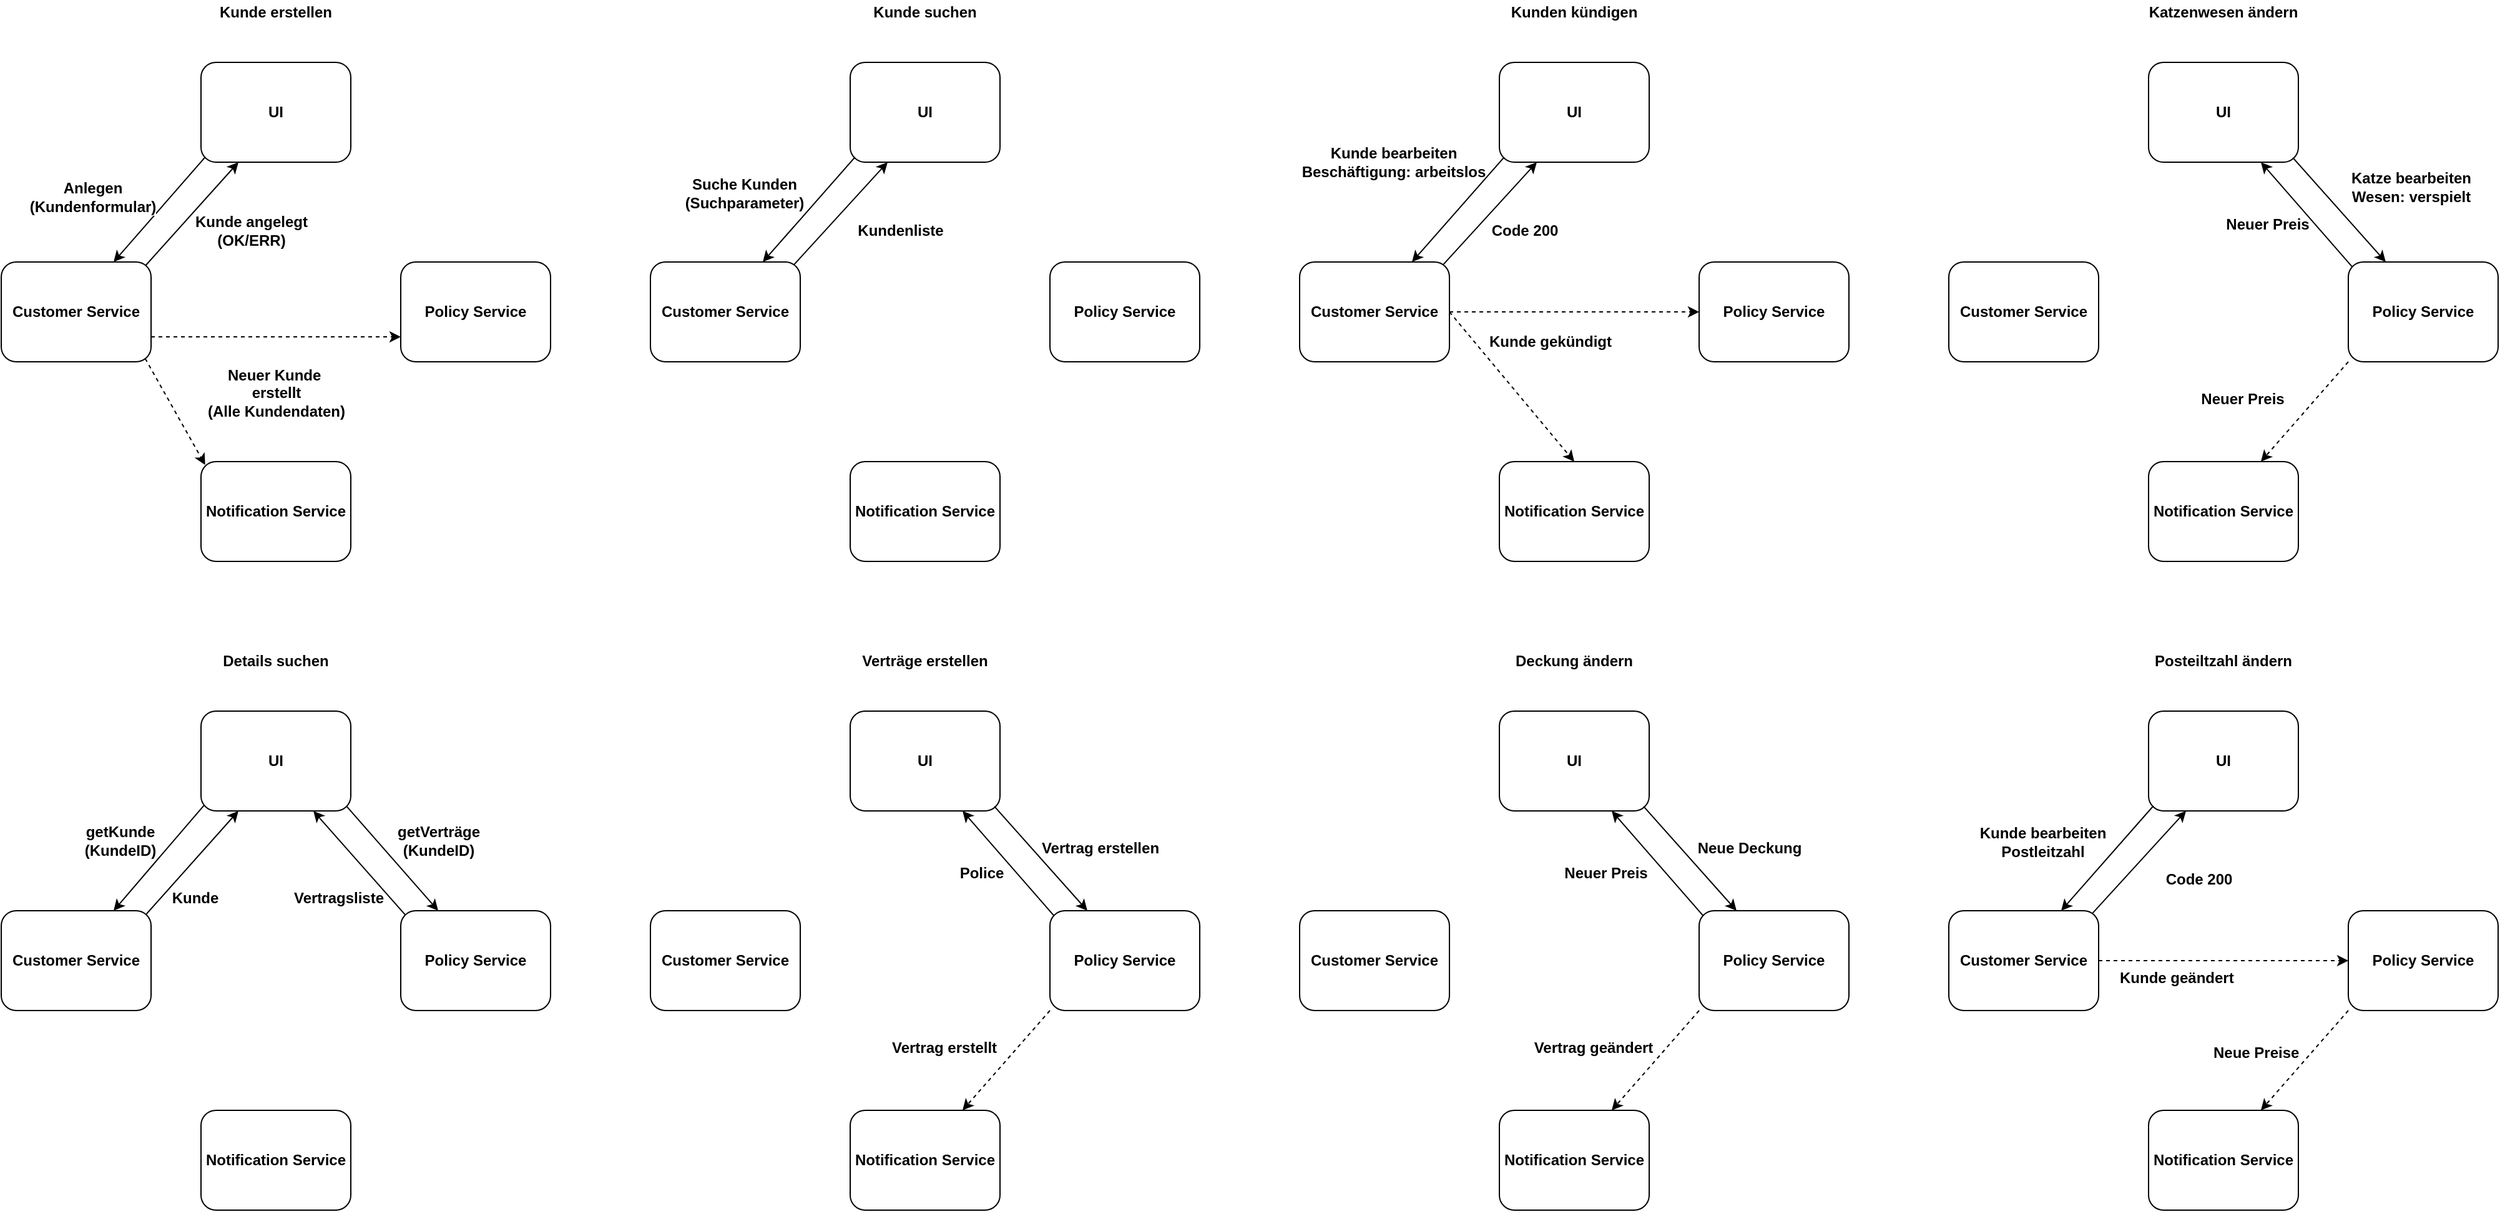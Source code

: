 <mxfile version="21.2.8" type="device">
  <diagram id="vUBVWj_TVEhbHlEXIbPc" name="Page-1">
    <mxGraphModel dx="1706" dy="1151" grid="1" gridSize="10" guides="1" tooltips="1" connect="1" arrows="1" fold="1" page="0" pageScale="1" pageWidth="827" pageHeight="1169" math="0" shadow="0">
      <root>
        <mxCell id="0" />
        <mxCell id="1" parent="0" />
        <mxCell id="7O76CwQ0gycXTj-WSQ7d-1" value="" style="group;fontStyle=1;fontSize=12;" parent="1" vertex="1" connectable="0">
          <mxGeometry x="200" y="30" width="440" height="450" as="geometry" />
        </mxCell>
        <mxCell id="97YL_J8Bglhj1jAFLQvO-1" value="UI" style="rounded=1;whiteSpace=wrap;html=1;fontStyle=1;fontSize=12;" parent="7O76CwQ0gycXTj-WSQ7d-1" vertex="1">
          <mxGeometry x="160" y="50" width="120" height="80" as="geometry" />
        </mxCell>
        <mxCell id="97YL_J8Bglhj1jAFLQvO-2" value="Notification Service" style="rounded=1;whiteSpace=wrap;html=1;fontStyle=1;fontSize=12;" parent="7O76CwQ0gycXTj-WSQ7d-1" vertex="1">
          <mxGeometry x="160" y="370" width="120" height="80" as="geometry" />
        </mxCell>
        <mxCell id="97YL_J8Bglhj1jAFLQvO-34" style="rounded=0;orthogonalLoop=1;jettySize=auto;html=1;exitX=0.961;exitY=0.968;exitDx=0;exitDy=0;entryX=0.028;entryY=0.033;entryDx=0;entryDy=0;dashed=1;entryPerimeter=0;exitPerimeter=0;fontStyle=1;fontSize=12;" parent="7O76CwQ0gycXTj-WSQ7d-1" source="97YL_J8Bglhj1jAFLQvO-3" target="97YL_J8Bglhj1jAFLQvO-2" edge="1">
          <mxGeometry relative="1" as="geometry" />
        </mxCell>
        <mxCell id="97YL_J8Bglhj1jAFLQvO-36" style="edgeStyle=none;rounded=0;orthogonalLoop=1;jettySize=auto;html=1;exitX=0.965;exitY=0.033;exitDx=0;exitDy=0;entryX=0.25;entryY=1;entryDx=0;entryDy=0;exitPerimeter=0;fontStyle=1;fontSize=12;" parent="7O76CwQ0gycXTj-WSQ7d-1" source="97YL_J8Bglhj1jAFLQvO-3" target="97YL_J8Bglhj1jAFLQvO-1" edge="1">
          <mxGeometry relative="1" as="geometry" />
        </mxCell>
        <mxCell id="97YL_J8Bglhj1jAFLQvO-3" value="Customer Service" style="rounded=1;whiteSpace=wrap;html=1;fontStyle=1;fontSize=12;" parent="7O76CwQ0gycXTj-WSQ7d-1" vertex="1">
          <mxGeometry y="210" width="120" height="80" as="geometry" />
        </mxCell>
        <mxCell id="97YL_J8Bglhj1jAFLQvO-37" style="edgeStyle=none;rounded=0;orthogonalLoop=1;jettySize=auto;html=1;exitX=0.024;exitY=0.956;exitDx=0;exitDy=0;entryX=0.75;entryY=0;entryDx=0;entryDy=0;exitPerimeter=0;fontStyle=1;fontSize=12;" parent="7O76CwQ0gycXTj-WSQ7d-1" source="97YL_J8Bglhj1jAFLQvO-1" target="97YL_J8Bglhj1jAFLQvO-3" edge="1">
          <mxGeometry relative="1" as="geometry" />
        </mxCell>
        <mxCell id="97YL_J8Bglhj1jAFLQvO-38" value="Anlegen&lt;br style=&quot;font-size: 12px;&quot;&gt;(Kundenformular)" style="edgeLabel;html=1;align=center;verticalAlign=middle;resizable=0;points=[];fontSize=12;fontStyle=1" parent="97YL_J8Bglhj1jAFLQvO-37" vertex="1" connectable="0">
          <mxGeometry x="-0.437" y="2" relative="1" as="geometry">
            <mxPoint x="-71.75" y="6.11" as="offset" />
          </mxGeometry>
        </mxCell>
        <mxCell id="97YL_J8Bglhj1jAFLQvO-4" value="Policy Service" style="rounded=1;whiteSpace=wrap;html=1;fontStyle=1;fontSize=12;" parent="7O76CwQ0gycXTj-WSQ7d-1" vertex="1">
          <mxGeometry x="320" y="210" width="120" height="80" as="geometry" />
        </mxCell>
        <mxCell id="97YL_J8Bglhj1jAFLQvO-35" style="edgeStyle=none;rounded=0;orthogonalLoop=1;jettySize=auto;html=1;exitX=1;exitY=0.75;exitDx=0;exitDy=0;entryX=0;entryY=0.75;entryDx=0;entryDy=0;dashed=1;fontStyle=1;fontSize=12;" parent="7O76CwQ0gycXTj-WSQ7d-1" source="97YL_J8Bglhj1jAFLQvO-3" target="97YL_J8Bglhj1jAFLQvO-4" edge="1">
          <mxGeometry relative="1" as="geometry" />
        </mxCell>
        <mxCell id="97YL_J8Bglhj1jAFLQvO-5" style="edgeStyle=orthogonalEdgeStyle;rounded=0;orthogonalLoop=1;jettySize=auto;html=1;exitX=0.5;exitY=1;exitDx=0;exitDy=0;fontStyle=1;fontSize=12;" parent="7O76CwQ0gycXTj-WSQ7d-1" source="97YL_J8Bglhj1jAFLQvO-2" target="97YL_J8Bglhj1jAFLQvO-2" edge="1">
          <mxGeometry relative="1" as="geometry" />
        </mxCell>
        <mxCell id="97YL_J8Bglhj1jAFLQvO-10" value="Kunde erstellen" style="text;html=1;strokeColor=none;fillColor=none;align=center;verticalAlign=middle;whiteSpace=wrap;rounded=0;fontStyle=1;fontSize=12;" parent="7O76CwQ0gycXTj-WSQ7d-1" vertex="1">
          <mxGeometry width="440" height="20" as="geometry" />
        </mxCell>
        <mxCell id="97YL_J8Bglhj1jAFLQvO-39" value="Kunde angelegt&lt;br style=&quot;font-size: 12px;&quot;&gt;(OK/ERR)" style="text;html=1;align=center;verticalAlign=middle;resizable=0;points=[];autosize=1;fontStyle=1;fontSize=12;" parent="7O76CwQ0gycXTj-WSQ7d-1" vertex="1">
          <mxGeometry x="145" y="165" width="110" height="40" as="geometry" />
        </mxCell>
        <mxCell id="97YL_J8Bglhj1jAFLQvO-40" value="Neuer Kunde&amp;nbsp;&lt;br style=&quot;font-size: 12px;&quot;&gt;erstellt&lt;br style=&quot;font-size: 12px;&quot;&gt;(Alle Kundendaten)" style="text;html=1;align=center;verticalAlign=middle;resizable=0;points=[];autosize=1;fontSize=12;fontStyle=1" parent="7O76CwQ0gycXTj-WSQ7d-1" vertex="1">
          <mxGeometry x="155" y="285" width="130" height="60" as="geometry" />
        </mxCell>
        <mxCell id="7O76CwQ0gycXTj-WSQ7d-2" value="" style="group;fontStyle=1;fontSize=12;" parent="1" vertex="1" connectable="0">
          <mxGeometry x="720" y="30" width="440" height="450" as="geometry" />
        </mxCell>
        <mxCell id="97YL_J8Bglhj1jAFLQvO-17" value="UI" style="rounded=1;whiteSpace=wrap;html=1;fontStyle=1;fontSize=12;" parent="7O76CwQ0gycXTj-WSQ7d-2" vertex="1">
          <mxGeometry x="160" y="50" width="120" height="80" as="geometry" />
        </mxCell>
        <mxCell id="97YL_J8Bglhj1jAFLQvO-18" value="Notification Service" style="rounded=1;whiteSpace=wrap;html=1;fontStyle=1;fontSize=12;" parent="7O76CwQ0gycXTj-WSQ7d-2" vertex="1">
          <mxGeometry x="160" y="370" width="120" height="80" as="geometry" />
        </mxCell>
        <mxCell id="97YL_J8Bglhj1jAFLQvO-43" style="edgeStyle=none;rounded=0;orthogonalLoop=1;jettySize=auto;html=1;exitX=0.956;exitY=0.03;exitDx=0;exitDy=0;entryX=0.25;entryY=1;entryDx=0;entryDy=0;fontSize=12;exitPerimeter=0;fontStyle=1" parent="7O76CwQ0gycXTj-WSQ7d-2" source="97YL_J8Bglhj1jAFLQvO-19" target="97YL_J8Bglhj1jAFLQvO-17" edge="1">
          <mxGeometry relative="1" as="geometry" />
        </mxCell>
        <mxCell id="97YL_J8Bglhj1jAFLQvO-19" value="Customer Service" style="rounded=1;whiteSpace=wrap;html=1;fontStyle=1;fontSize=12;" parent="7O76CwQ0gycXTj-WSQ7d-2" vertex="1">
          <mxGeometry y="210" width="120" height="80" as="geometry" />
        </mxCell>
        <mxCell id="97YL_J8Bglhj1jAFLQvO-20" value="Policy Service" style="rounded=1;whiteSpace=wrap;html=1;fontStyle=1;fontSize=12;" parent="7O76CwQ0gycXTj-WSQ7d-2" vertex="1">
          <mxGeometry x="320" y="210" width="120" height="80" as="geometry" />
        </mxCell>
        <mxCell id="97YL_J8Bglhj1jAFLQvO-44" style="edgeStyle=none;rounded=0;orthogonalLoop=1;jettySize=auto;html=1;exitX=0.032;exitY=0.95;exitDx=0;exitDy=0;entryX=0.75;entryY=0;entryDx=0;entryDy=0;fontSize=12;exitPerimeter=0;fontStyle=1" parent="7O76CwQ0gycXTj-WSQ7d-2" source="97YL_J8Bglhj1jAFLQvO-17" target="97YL_J8Bglhj1jAFLQvO-19" edge="1">
          <mxGeometry relative="1" as="geometry" />
        </mxCell>
        <mxCell id="97YL_J8Bglhj1jAFLQvO-21" style="edgeStyle=orthogonalEdgeStyle;rounded=0;orthogonalLoop=1;jettySize=auto;html=1;exitX=0.5;exitY=1;exitDx=0;exitDy=0;fontStyle=1;fontSize=12;" parent="7O76CwQ0gycXTj-WSQ7d-2" source="97YL_J8Bglhj1jAFLQvO-18" target="97YL_J8Bglhj1jAFLQvO-18" edge="1">
          <mxGeometry relative="1" as="geometry" />
        </mxCell>
        <mxCell id="97YL_J8Bglhj1jAFLQvO-22" value="Kunde suchen" style="text;html=1;strokeColor=none;fillColor=none;align=center;verticalAlign=middle;whiteSpace=wrap;rounded=0;fontStyle=1;fontSize=12;" parent="7O76CwQ0gycXTj-WSQ7d-2" vertex="1">
          <mxGeometry width="440" height="20" as="geometry" />
        </mxCell>
        <mxCell id="97YL_J8Bglhj1jAFLQvO-45" value="Suche Kunden&lt;br style=&quot;font-size: 12px;&quot;&gt;(Suchparameter)" style="text;html=1;align=center;verticalAlign=middle;resizable=0;points=[];autosize=1;fontSize=12;fontStyle=1" parent="7O76CwQ0gycXTj-WSQ7d-2" vertex="1">
          <mxGeometry x="15" y="135" width="120" height="40" as="geometry" />
        </mxCell>
        <mxCell id="97YL_J8Bglhj1jAFLQvO-46" value="Kundenliste" style="text;html=1;align=center;verticalAlign=middle;resizable=0;points=[];autosize=1;fontSize=12;fontStyle=1" parent="7O76CwQ0gycXTj-WSQ7d-2" vertex="1">
          <mxGeometry x="155" y="170" width="90" height="30" as="geometry" />
        </mxCell>
        <mxCell id="7O76CwQ0gycXTj-WSQ7d-3" value="" style="group;fontStyle=1;fontSize=12;" parent="1" vertex="1" connectable="0">
          <mxGeometry x="1240" y="550" width="440" height="450" as="geometry" />
        </mxCell>
        <mxCell id="97YL_J8Bglhj1jAFLQvO-23" value="UI" style="rounded=1;whiteSpace=wrap;html=1;fontStyle=1;fontSize=12;" parent="7O76CwQ0gycXTj-WSQ7d-3" vertex="1">
          <mxGeometry x="160" y="50" width="120" height="80" as="geometry" />
        </mxCell>
        <mxCell id="97YL_J8Bglhj1jAFLQvO-24" value="Notification Service" style="rounded=1;whiteSpace=wrap;html=1;fontStyle=1;fontSize=12;" parent="7O76CwQ0gycXTj-WSQ7d-3" vertex="1">
          <mxGeometry x="160" y="370" width="120" height="80" as="geometry" />
        </mxCell>
        <mxCell id="97YL_J8Bglhj1jAFLQvO-25" value="Customer Service" style="rounded=1;whiteSpace=wrap;html=1;fontStyle=1;fontSize=12;" parent="7O76CwQ0gycXTj-WSQ7d-3" vertex="1">
          <mxGeometry y="210" width="120" height="80" as="geometry" />
        </mxCell>
        <mxCell id="97YL_J8Bglhj1jAFLQvO-60" style="edgeStyle=none;rounded=0;orthogonalLoop=1;jettySize=auto;html=1;exitX=0.03;exitY=0.055;exitDx=0;exitDy=0;entryX=0.75;entryY=1;entryDx=0;entryDy=0;fontSize=12;exitPerimeter=0;fontStyle=1" parent="7O76CwQ0gycXTj-WSQ7d-3" source="97YL_J8Bglhj1jAFLQvO-26" target="97YL_J8Bglhj1jAFLQvO-23" edge="1">
          <mxGeometry relative="1" as="geometry" />
        </mxCell>
        <mxCell id="97YL_J8Bglhj1jAFLQvO-63" style="edgeStyle=none;rounded=0;orthogonalLoop=1;jettySize=auto;html=1;exitX=0;exitY=1;exitDx=0;exitDy=0;entryX=0.75;entryY=0;entryDx=0;entryDy=0;fontSize=12;dashed=1;fontStyle=1" parent="7O76CwQ0gycXTj-WSQ7d-3" source="97YL_J8Bglhj1jAFLQvO-26" target="97YL_J8Bglhj1jAFLQvO-24" edge="1">
          <mxGeometry relative="1" as="geometry" />
        </mxCell>
        <mxCell id="97YL_J8Bglhj1jAFLQvO-26" value="Policy Service" style="rounded=1;whiteSpace=wrap;html=1;fontStyle=1;fontSize=12;" parent="7O76CwQ0gycXTj-WSQ7d-3" vertex="1">
          <mxGeometry x="320" y="210" width="120" height="80" as="geometry" />
        </mxCell>
        <mxCell id="97YL_J8Bglhj1jAFLQvO-59" style="edgeStyle=none;rounded=0;orthogonalLoop=1;jettySize=auto;html=1;exitX=0.963;exitY=0.955;exitDx=0;exitDy=0;entryX=0.25;entryY=0;entryDx=0;entryDy=0;fontSize=12;exitPerimeter=0;fontStyle=1" parent="7O76CwQ0gycXTj-WSQ7d-3" source="97YL_J8Bglhj1jAFLQvO-23" target="97YL_J8Bglhj1jAFLQvO-26" edge="1">
          <mxGeometry relative="1" as="geometry" />
        </mxCell>
        <mxCell id="97YL_J8Bglhj1jAFLQvO-27" style="edgeStyle=orthogonalEdgeStyle;rounded=0;orthogonalLoop=1;jettySize=auto;html=1;exitX=0.5;exitY=1;exitDx=0;exitDy=0;fontStyle=1;fontSize=12;" parent="7O76CwQ0gycXTj-WSQ7d-3" source="97YL_J8Bglhj1jAFLQvO-24" target="97YL_J8Bglhj1jAFLQvO-24" edge="1">
          <mxGeometry relative="1" as="geometry" />
        </mxCell>
        <mxCell id="97YL_J8Bglhj1jAFLQvO-28" value="Deckung ändern" style="text;html=1;strokeColor=none;fillColor=none;align=center;verticalAlign=middle;whiteSpace=wrap;rounded=0;fontStyle=1;fontSize=12;" parent="7O76CwQ0gycXTj-WSQ7d-3" vertex="1">
          <mxGeometry width="440" height="20" as="geometry" />
        </mxCell>
        <mxCell id="97YL_J8Bglhj1jAFLQvO-61" value="Neue Deckung" style="text;html=1;align=center;verticalAlign=middle;resizable=0;points=[];autosize=1;fontSize=12;fontStyle=1" parent="7O76CwQ0gycXTj-WSQ7d-3" vertex="1">
          <mxGeometry x="305" y="145" width="110" height="30" as="geometry" />
        </mxCell>
        <mxCell id="97YL_J8Bglhj1jAFLQvO-62" value="Neuer Preis" style="text;html=1;align=center;verticalAlign=middle;resizable=0;points=[];autosize=1;fontSize=12;fontStyle=1" parent="7O76CwQ0gycXTj-WSQ7d-3" vertex="1">
          <mxGeometry x="200" y="165" width="90" height="30" as="geometry" />
        </mxCell>
        <mxCell id="97YL_J8Bglhj1jAFLQvO-64" value="Vertrag geändert" style="text;html=1;align=center;verticalAlign=middle;resizable=0;points=[];autosize=1;fontSize=12;fontStyle=1" parent="7O76CwQ0gycXTj-WSQ7d-3" vertex="1">
          <mxGeometry x="175" y="305" width="120" height="30" as="geometry" />
        </mxCell>
        <mxCell id="7O76CwQ0gycXTj-WSQ7d-4" value="" style="group;strokeWidth=1;fontStyle=1;fontSize=12;" parent="1" vertex="1" connectable="0">
          <mxGeometry x="200" y="550" width="440" height="450" as="geometry" />
        </mxCell>
        <mxCell id="97YL_J8Bglhj1jAFLQvO-11" value="UI" style="rounded=1;whiteSpace=wrap;html=1;glass=0;shadow=0;fontStyle=1;fontSize=12;" parent="7O76CwQ0gycXTj-WSQ7d-4" vertex="1">
          <mxGeometry x="160" y="50" width="120" height="80" as="geometry" />
        </mxCell>
        <mxCell id="97YL_J8Bglhj1jAFLQvO-12" value="Notification Service" style="rounded=1;whiteSpace=wrap;html=1;fontStyle=1;fontSize=12;" parent="7O76CwQ0gycXTj-WSQ7d-4" vertex="1">
          <mxGeometry x="160" y="370" width="120" height="80" as="geometry" />
        </mxCell>
        <mxCell id="97YL_J8Bglhj1jAFLQvO-48" style="edgeStyle=none;rounded=0;orthogonalLoop=1;jettySize=auto;html=1;exitX=0.969;exitY=0.033;exitDx=0;exitDy=0;entryX=0.25;entryY=1;entryDx=0;entryDy=0;fontSize=12;exitPerimeter=0;fontStyle=1" parent="7O76CwQ0gycXTj-WSQ7d-4" source="97YL_J8Bglhj1jAFLQvO-13" target="97YL_J8Bglhj1jAFLQvO-11" edge="1">
          <mxGeometry relative="1" as="geometry" />
        </mxCell>
        <mxCell id="97YL_J8Bglhj1jAFLQvO-13" value="Customer Service" style="rounded=1;whiteSpace=wrap;html=1;fontStyle=1;fontSize=12;" parent="7O76CwQ0gycXTj-WSQ7d-4" vertex="1">
          <mxGeometry y="210" width="120" height="80" as="geometry" />
        </mxCell>
        <mxCell id="97YL_J8Bglhj1jAFLQvO-47" style="edgeStyle=none;rounded=0;orthogonalLoop=1;jettySize=auto;html=1;entryX=0.75;entryY=0;entryDx=0;entryDy=0;fontSize=12;exitX=0.02;exitY=0.944;exitDx=0;exitDy=0;exitPerimeter=0;fontStyle=1" parent="7O76CwQ0gycXTj-WSQ7d-4" source="97YL_J8Bglhj1jAFLQvO-11" target="97YL_J8Bglhj1jAFLQvO-13" edge="1">
          <mxGeometry relative="1" as="geometry">
            <mxPoint x="150" y="140" as="sourcePoint" />
          </mxGeometry>
        </mxCell>
        <mxCell id="97YL_J8Bglhj1jAFLQvO-52" style="edgeStyle=none;rounded=0;orthogonalLoop=1;jettySize=auto;html=1;exitX=0.032;exitY=0.045;exitDx=0;exitDy=0;fontSize=12;exitPerimeter=0;entryX=0.75;entryY=1;entryDx=0;entryDy=0;fontStyle=1" parent="7O76CwQ0gycXTj-WSQ7d-4" source="97YL_J8Bglhj1jAFLQvO-14" target="97YL_J8Bglhj1jAFLQvO-11" edge="1">
          <mxGeometry relative="1" as="geometry">
            <mxPoint x="250" y="140" as="targetPoint" />
          </mxGeometry>
        </mxCell>
        <mxCell id="97YL_J8Bglhj1jAFLQvO-14" value="Policy Service" style="rounded=1;whiteSpace=wrap;html=1;fontStyle=1;fontSize=12;" parent="7O76CwQ0gycXTj-WSQ7d-4" vertex="1">
          <mxGeometry x="320" y="210" width="120" height="80" as="geometry" />
        </mxCell>
        <mxCell id="97YL_J8Bglhj1jAFLQvO-54" style="edgeStyle=none;rounded=0;orthogonalLoop=1;jettySize=auto;html=1;exitX=0.973;exitY=0.956;exitDx=0;exitDy=0;entryX=0.25;entryY=0;entryDx=0;entryDy=0;fontSize=12;exitPerimeter=0;fontStyle=1" parent="7O76CwQ0gycXTj-WSQ7d-4" source="97YL_J8Bglhj1jAFLQvO-11" target="97YL_J8Bglhj1jAFLQvO-14" edge="1">
          <mxGeometry relative="1" as="geometry" />
        </mxCell>
        <mxCell id="97YL_J8Bglhj1jAFLQvO-15" style="edgeStyle=orthogonalEdgeStyle;rounded=0;orthogonalLoop=1;jettySize=auto;html=1;exitX=0.5;exitY=1;exitDx=0;exitDy=0;fontStyle=1;fontSize=12;" parent="7O76CwQ0gycXTj-WSQ7d-4" source="97YL_J8Bglhj1jAFLQvO-12" target="97YL_J8Bglhj1jAFLQvO-12" edge="1">
          <mxGeometry relative="1" as="geometry" />
        </mxCell>
        <mxCell id="97YL_J8Bglhj1jAFLQvO-16" value="Details suchen" style="text;html=1;strokeColor=none;fillColor=none;align=center;verticalAlign=middle;whiteSpace=wrap;rounded=0;fontStyle=1;fontSize=12;" parent="7O76CwQ0gycXTj-WSQ7d-4" vertex="1">
          <mxGeometry width="440" height="20" as="geometry" />
        </mxCell>
        <mxCell id="97YL_J8Bglhj1jAFLQvO-55" value="getKunde&lt;br style=&quot;font-size: 12px;&quot;&gt;(KundeID)" style="text;html=1;align=center;verticalAlign=middle;resizable=0;points=[];autosize=1;fontSize=12;fontStyle=1" parent="7O76CwQ0gycXTj-WSQ7d-4" vertex="1">
          <mxGeometry x="55" y="134" width="80" height="40" as="geometry" />
        </mxCell>
        <mxCell id="97YL_J8Bglhj1jAFLQvO-56" value="Kunde" style="text;html=1;align=center;verticalAlign=middle;resizable=0;points=[];autosize=1;fontSize=12;fontStyle=1" parent="7O76CwQ0gycXTj-WSQ7d-4" vertex="1">
          <mxGeometry x="125" y="185" width="60" height="30" as="geometry" />
        </mxCell>
        <mxCell id="97YL_J8Bglhj1jAFLQvO-57" value="getVerträge&lt;br style=&quot;font-size: 12px;&quot;&gt;(KundeID)" style="text;html=1;align=center;verticalAlign=middle;resizable=0;points=[];autosize=1;fontSize=12;fontStyle=1" parent="7O76CwQ0gycXTj-WSQ7d-4" vertex="1">
          <mxGeometry x="305" y="134" width="90" height="40" as="geometry" />
        </mxCell>
        <mxCell id="97YL_J8Bglhj1jAFLQvO-58" value="Vertragsliste" style="text;html=1;align=center;verticalAlign=middle;resizable=0;points=[];autosize=1;fontSize=12;fontStyle=1" parent="7O76CwQ0gycXTj-WSQ7d-4" vertex="1">
          <mxGeometry x="220" y="185" width="100" height="30" as="geometry" />
        </mxCell>
        <mxCell id="GGm46Wmxa04_UYB2j7Qp-1" value="" style="group;fontStyle=1;fontSize=12;" parent="1" vertex="1" connectable="0">
          <mxGeometry x="720" y="550" width="440" height="450" as="geometry" />
        </mxCell>
        <mxCell id="GGm46Wmxa04_UYB2j7Qp-2" value="UI" style="rounded=1;whiteSpace=wrap;html=1;fontStyle=1;fontSize=12;" parent="GGm46Wmxa04_UYB2j7Qp-1" vertex="1">
          <mxGeometry x="160" y="50" width="120" height="80" as="geometry" />
        </mxCell>
        <mxCell id="GGm46Wmxa04_UYB2j7Qp-3" value="Notification Service" style="rounded=1;whiteSpace=wrap;html=1;fontStyle=1;fontSize=12;" parent="GGm46Wmxa04_UYB2j7Qp-1" vertex="1">
          <mxGeometry x="160" y="370" width="120" height="80" as="geometry" />
        </mxCell>
        <mxCell id="GGm46Wmxa04_UYB2j7Qp-4" value="Customer Service" style="rounded=1;whiteSpace=wrap;html=1;fontStyle=1;fontSize=12;" parent="GGm46Wmxa04_UYB2j7Qp-1" vertex="1">
          <mxGeometry y="210" width="120" height="80" as="geometry" />
        </mxCell>
        <mxCell id="GGm46Wmxa04_UYB2j7Qp-5" style="edgeStyle=none;rounded=0;orthogonalLoop=1;jettySize=auto;html=1;exitX=0.03;exitY=0.055;exitDx=0;exitDy=0;entryX=0.75;entryY=1;entryDx=0;entryDy=0;fontSize=12;exitPerimeter=0;fontStyle=1" parent="GGm46Wmxa04_UYB2j7Qp-1" source="GGm46Wmxa04_UYB2j7Qp-7" target="GGm46Wmxa04_UYB2j7Qp-2" edge="1">
          <mxGeometry relative="1" as="geometry" />
        </mxCell>
        <mxCell id="GGm46Wmxa04_UYB2j7Qp-6" style="edgeStyle=none;rounded=0;orthogonalLoop=1;jettySize=auto;html=1;exitX=0;exitY=1;exitDx=0;exitDy=0;entryX=0.75;entryY=0;entryDx=0;entryDy=0;fontSize=12;dashed=1;fontStyle=1" parent="GGm46Wmxa04_UYB2j7Qp-1" source="GGm46Wmxa04_UYB2j7Qp-7" target="GGm46Wmxa04_UYB2j7Qp-3" edge="1">
          <mxGeometry relative="1" as="geometry" />
        </mxCell>
        <mxCell id="GGm46Wmxa04_UYB2j7Qp-7" value="Policy Service" style="rounded=1;whiteSpace=wrap;html=1;fontStyle=1;fontSize=12;" parent="GGm46Wmxa04_UYB2j7Qp-1" vertex="1">
          <mxGeometry x="320" y="210" width="120" height="80" as="geometry" />
        </mxCell>
        <mxCell id="GGm46Wmxa04_UYB2j7Qp-8" style="edgeStyle=none;rounded=0;orthogonalLoop=1;jettySize=auto;html=1;exitX=0.963;exitY=0.955;exitDx=0;exitDy=0;entryX=0.25;entryY=0;entryDx=0;entryDy=0;fontSize=12;exitPerimeter=0;fontStyle=1" parent="GGm46Wmxa04_UYB2j7Qp-1" source="GGm46Wmxa04_UYB2j7Qp-2" target="GGm46Wmxa04_UYB2j7Qp-7" edge="1">
          <mxGeometry relative="1" as="geometry" />
        </mxCell>
        <mxCell id="GGm46Wmxa04_UYB2j7Qp-9" style="edgeStyle=orthogonalEdgeStyle;rounded=0;orthogonalLoop=1;jettySize=auto;html=1;exitX=0.5;exitY=1;exitDx=0;exitDy=0;fontStyle=1;fontSize=12;" parent="GGm46Wmxa04_UYB2j7Qp-1" source="GGm46Wmxa04_UYB2j7Qp-3" target="GGm46Wmxa04_UYB2j7Qp-3" edge="1">
          <mxGeometry relative="1" as="geometry" />
        </mxCell>
        <mxCell id="GGm46Wmxa04_UYB2j7Qp-10" value="Verträge erstellen" style="text;html=1;strokeColor=none;fillColor=none;align=center;verticalAlign=middle;whiteSpace=wrap;rounded=0;fontStyle=1;fontSize=12;" parent="GGm46Wmxa04_UYB2j7Qp-1" vertex="1">
          <mxGeometry width="440" height="20" as="geometry" />
        </mxCell>
        <mxCell id="GGm46Wmxa04_UYB2j7Qp-11" value="Vertrag erstellen" style="text;html=1;align=center;verticalAlign=middle;resizable=0;points=[];autosize=1;fontSize=12;fontStyle=1" parent="GGm46Wmxa04_UYB2j7Qp-1" vertex="1">
          <mxGeometry x="300" y="145" width="120" height="30" as="geometry" />
        </mxCell>
        <mxCell id="GGm46Wmxa04_UYB2j7Qp-12" value="Police" style="text;html=1;align=center;verticalAlign=middle;resizable=0;points=[];autosize=1;fontSize=12;fontStyle=1" parent="GGm46Wmxa04_UYB2j7Qp-1" vertex="1">
          <mxGeometry x="235" y="165" width="60" height="30" as="geometry" />
        </mxCell>
        <mxCell id="GGm46Wmxa04_UYB2j7Qp-13" value="Vertrag erstellt" style="text;html=1;align=center;verticalAlign=middle;resizable=0;points=[];autosize=1;fontSize=12;fontStyle=1" parent="GGm46Wmxa04_UYB2j7Qp-1" vertex="1">
          <mxGeometry x="180" y="305" width="110" height="30" as="geometry" />
        </mxCell>
        <mxCell id="mWwrB16pFsh2mITNTxgu-1" value="" style="group;fontStyle=1;fontSize=12;" parent="1" vertex="1" connectable="0">
          <mxGeometry x="1240" y="30" width="440" height="450" as="geometry" />
        </mxCell>
        <mxCell id="mWwrB16pFsh2mITNTxgu-2" value="UI" style="rounded=1;whiteSpace=wrap;html=1;fontStyle=1;fontSize=12;" parent="mWwrB16pFsh2mITNTxgu-1" vertex="1">
          <mxGeometry x="160" y="50" width="120" height="80" as="geometry" />
        </mxCell>
        <mxCell id="mWwrB16pFsh2mITNTxgu-3" value="Notification Service" style="rounded=1;whiteSpace=wrap;html=1;fontStyle=1;fontSize=12;" parent="mWwrB16pFsh2mITNTxgu-1" vertex="1">
          <mxGeometry x="160" y="370" width="120" height="80" as="geometry" />
        </mxCell>
        <mxCell id="mWwrB16pFsh2mITNTxgu-4" style="edgeStyle=none;rounded=0;orthogonalLoop=1;jettySize=auto;html=1;exitX=0.956;exitY=0.03;exitDx=0;exitDy=0;entryX=0.25;entryY=1;entryDx=0;entryDy=0;fontSize=12;exitPerimeter=0;fontStyle=1" parent="mWwrB16pFsh2mITNTxgu-1" source="mWwrB16pFsh2mITNTxgu-5" target="mWwrB16pFsh2mITNTxgu-2" edge="1">
          <mxGeometry relative="1" as="geometry" />
        </mxCell>
        <mxCell id="mWwrB16pFsh2mITNTxgu-5" value="Customer Service" style="rounded=1;whiteSpace=wrap;html=1;fontStyle=1;fontSize=12;" parent="mWwrB16pFsh2mITNTxgu-1" vertex="1">
          <mxGeometry y="210" width="120" height="80" as="geometry" />
        </mxCell>
        <mxCell id="mWwrB16pFsh2mITNTxgu-6" value="Policy Service" style="rounded=1;whiteSpace=wrap;html=1;fontStyle=1;fontSize=12;" parent="mWwrB16pFsh2mITNTxgu-1" vertex="1">
          <mxGeometry x="320" y="210" width="120" height="80" as="geometry" />
        </mxCell>
        <mxCell id="mWwrB16pFsh2mITNTxgu-7" style="edgeStyle=none;rounded=0;orthogonalLoop=1;jettySize=auto;html=1;exitX=0.032;exitY=0.95;exitDx=0;exitDy=0;entryX=0.75;entryY=0;entryDx=0;entryDy=0;fontSize=12;exitPerimeter=0;fontStyle=1" parent="mWwrB16pFsh2mITNTxgu-1" source="mWwrB16pFsh2mITNTxgu-2" target="mWwrB16pFsh2mITNTxgu-5" edge="1">
          <mxGeometry relative="1" as="geometry" />
        </mxCell>
        <mxCell id="mWwrB16pFsh2mITNTxgu-8" style="edgeStyle=orthogonalEdgeStyle;rounded=0;orthogonalLoop=1;jettySize=auto;html=1;exitX=0.5;exitY=1;exitDx=0;exitDy=0;fontStyle=1;fontSize=12;" parent="mWwrB16pFsh2mITNTxgu-1" source="mWwrB16pFsh2mITNTxgu-3" target="mWwrB16pFsh2mITNTxgu-3" edge="1">
          <mxGeometry relative="1" as="geometry" />
        </mxCell>
        <mxCell id="mWwrB16pFsh2mITNTxgu-9" value="Kunden kündigen" style="text;html=1;strokeColor=none;fillColor=none;align=center;verticalAlign=middle;whiteSpace=wrap;rounded=0;fontStyle=1;fontSize=12;" parent="mWwrB16pFsh2mITNTxgu-1" vertex="1">
          <mxGeometry width="440" height="20" as="geometry" />
        </mxCell>
        <mxCell id="mWwrB16pFsh2mITNTxgu-10" value="Kunde bearbeiten&lt;br&gt;Beschäftigung: arbeitslos" style="text;html=1;align=center;verticalAlign=middle;resizable=0;points=[];autosize=1;fontSize=12;fontStyle=1" parent="mWwrB16pFsh2mITNTxgu-1" vertex="1">
          <mxGeometry x="-10" y="110" width="170" height="40" as="geometry" />
        </mxCell>
        <mxCell id="mWwrB16pFsh2mITNTxgu-11" value="Code 200" style="text;html=1;align=center;verticalAlign=middle;resizable=0;points=[];autosize=1;fontSize=12;fontStyle=1" parent="mWwrB16pFsh2mITNTxgu-1" vertex="1">
          <mxGeometry x="140" y="170" width="80" height="30" as="geometry" />
        </mxCell>
        <mxCell id="mWwrB16pFsh2mITNTxgu-34" style="edgeStyle=none;rounded=0;orthogonalLoop=1;jettySize=auto;html=1;exitX=1;exitY=0.5;exitDx=0;exitDy=0;entryX=0.5;entryY=0;entryDx=0;entryDy=0;fontSize=12;dashed=1;fontStyle=1;" parent="mWwrB16pFsh2mITNTxgu-1" source="mWwrB16pFsh2mITNTxgu-5" target="mWwrB16pFsh2mITNTxgu-3" edge="1">
          <mxGeometry relative="1" as="geometry">
            <mxPoint x="180" y="270" as="sourcePoint" />
            <mxPoint x="110" y="350" as="targetPoint" />
          </mxGeometry>
        </mxCell>
        <mxCell id="mWwrB16pFsh2mITNTxgu-35" value="&lt;div style=&quot;text-align: center;&quot;&gt;&lt;span style=&quot;background-color: initial;&quot;&gt;&lt;b&gt;Kunde gekündigt&lt;/b&gt;&lt;/span&gt;&lt;/div&gt;" style="text;whiteSpace=wrap;html=1;" parent="mWwrB16pFsh2mITNTxgu-1" vertex="1">
          <mxGeometry x="150" y="260" width="130" height="40" as="geometry" />
        </mxCell>
        <mxCell id="rldTLAdiuNuqFeDGb-oa-2" style="edgeStyle=none;rounded=0;orthogonalLoop=1;jettySize=auto;html=1;exitX=1;exitY=0.5;exitDx=0;exitDy=0;entryX=0;entryY=0.5;entryDx=0;entryDy=0;fontSize=12;dashed=1;fontStyle=1;" parent="mWwrB16pFsh2mITNTxgu-1" source="mWwrB16pFsh2mITNTxgu-5" target="mWwrB16pFsh2mITNTxgu-6" edge="1">
          <mxGeometry relative="1" as="geometry">
            <mxPoint x="180" y="250" as="sourcePoint" />
            <mxPoint x="253" y="336" as="targetPoint" />
          </mxGeometry>
        </mxCell>
        <mxCell id="mWwrB16pFsh2mITNTxgu-23" value="" style="group;fontStyle=1;fontSize=12;" parent="1" vertex="1" connectable="0">
          <mxGeometry x="1760" y="550" width="440" height="450" as="geometry" />
        </mxCell>
        <mxCell id="mWwrB16pFsh2mITNTxgu-24" value="UI" style="rounded=1;whiteSpace=wrap;html=1;fontStyle=1;fontSize=12;" parent="mWwrB16pFsh2mITNTxgu-23" vertex="1">
          <mxGeometry x="160" y="50" width="120" height="80" as="geometry" />
        </mxCell>
        <mxCell id="mWwrB16pFsh2mITNTxgu-25" value="Notification Service" style="rounded=1;whiteSpace=wrap;html=1;fontStyle=1;fontSize=12;" parent="mWwrB16pFsh2mITNTxgu-23" vertex="1">
          <mxGeometry x="160" y="370" width="120" height="80" as="geometry" />
        </mxCell>
        <mxCell id="mWwrB16pFsh2mITNTxgu-26" style="edgeStyle=none;rounded=0;orthogonalLoop=1;jettySize=auto;html=1;exitX=0.956;exitY=0.03;exitDx=0;exitDy=0;entryX=0.25;entryY=1;entryDx=0;entryDy=0;fontSize=12;exitPerimeter=0;fontStyle=1" parent="mWwrB16pFsh2mITNTxgu-23" source="mWwrB16pFsh2mITNTxgu-27" target="mWwrB16pFsh2mITNTxgu-24" edge="1">
          <mxGeometry relative="1" as="geometry" />
        </mxCell>
        <mxCell id="mWwrB16pFsh2mITNTxgu-27" value="Customer Service" style="rounded=1;whiteSpace=wrap;html=1;fontStyle=1;fontSize=12;" parent="mWwrB16pFsh2mITNTxgu-23" vertex="1">
          <mxGeometry y="210" width="120" height="80" as="geometry" />
        </mxCell>
        <mxCell id="mWwrB16pFsh2mITNTxgu-28" value="Policy Service" style="rounded=1;whiteSpace=wrap;html=1;fontStyle=1;fontSize=12;" parent="mWwrB16pFsh2mITNTxgu-23" vertex="1">
          <mxGeometry x="320" y="210" width="120" height="80" as="geometry" />
        </mxCell>
        <mxCell id="mWwrB16pFsh2mITNTxgu-29" style="edgeStyle=none;rounded=0;orthogonalLoop=1;jettySize=auto;html=1;exitX=0.032;exitY=0.95;exitDx=0;exitDy=0;entryX=0.75;entryY=0;entryDx=0;entryDy=0;fontSize=12;exitPerimeter=0;fontStyle=1" parent="mWwrB16pFsh2mITNTxgu-23" source="mWwrB16pFsh2mITNTxgu-24" target="mWwrB16pFsh2mITNTxgu-27" edge="1">
          <mxGeometry relative="1" as="geometry" />
        </mxCell>
        <mxCell id="mWwrB16pFsh2mITNTxgu-30" style="edgeStyle=orthogonalEdgeStyle;rounded=0;orthogonalLoop=1;jettySize=auto;html=1;exitX=0.5;exitY=1;exitDx=0;exitDy=0;fontStyle=1;fontSize=12;" parent="mWwrB16pFsh2mITNTxgu-23" source="mWwrB16pFsh2mITNTxgu-25" target="mWwrB16pFsh2mITNTxgu-25" edge="1">
          <mxGeometry relative="1" as="geometry" />
        </mxCell>
        <mxCell id="mWwrB16pFsh2mITNTxgu-31" value="Posteiltzahl ändern" style="text;html=1;strokeColor=none;fillColor=none;align=center;verticalAlign=middle;whiteSpace=wrap;rounded=0;fontStyle=1;fontSize=12;" parent="mWwrB16pFsh2mITNTxgu-23" vertex="1">
          <mxGeometry width="440" height="20" as="geometry" />
        </mxCell>
        <mxCell id="mWwrB16pFsh2mITNTxgu-32" value="Kunde bearbeiten&lt;br style=&quot;font-size: 12px;&quot;&gt;Postleitzahl" style="text;html=1;align=center;verticalAlign=middle;resizable=0;points=[];autosize=1;fontSize=12;fontStyle=1" parent="mWwrB16pFsh2mITNTxgu-23" vertex="1">
          <mxGeometry x="15" y="135" width="120" height="40" as="geometry" />
        </mxCell>
        <mxCell id="mWwrB16pFsh2mITNTxgu-33" value="Code 200" style="text;html=1;align=center;verticalAlign=middle;resizable=0;points=[];autosize=1;fontSize=12;fontStyle=1" parent="mWwrB16pFsh2mITNTxgu-23" vertex="1">
          <mxGeometry x="160" y="170" width="80" height="30" as="geometry" />
        </mxCell>
        <mxCell id="mWwrB16pFsh2mITNTxgu-36" style="edgeStyle=none;rounded=0;orthogonalLoop=1;jettySize=auto;html=1;exitX=1;exitY=0.5;exitDx=0;exitDy=0;entryX=0;entryY=0.5;entryDx=0;entryDy=0;fontSize=12;dashed=1;fontStyle=1" parent="mWwrB16pFsh2mITNTxgu-23" source="mWwrB16pFsh2mITNTxgu-27" target="mWwrB16pFsh2mITNTxgu-28" edge="1">
          <mxGeometry relative="1" as="geometry">
            <mxPoint x="230" y="240" as="sourcePoint" />
            <mxPoint x="160" y="320" as="targetPoint" />
          </mxGeometry>
        </mxCell>
        <mxCell id="mWwrB16pFsh2mITNTxgu-37" value="&lt;span style=&quot;color: rgb(0, 0, 0); font-family: Helvetica; font-size: 12px; font-style: normal; font-variant-ligatures: normal; font-variant-caps: normal; font-weight: 700; letter-spacing: normal; orphans: 2; text-align: center; text-indent: 0px; text-transform: none; widows: 2; word-spacing: 0px; -webkit-text-stroke-width: 0px; background-color: rgb(255, 255, 255); text-decoration-thickness: initial; text-decoration-style: initial; text-decoration-color: initial; float: none; display: inline !important;&quot;&gt;Kunde geändert&lt;/span&gt;" style="text;whiteSpace=wrap;html=1;" parent="mWwrB16pFsh2mITNTxgu-23" vertex="1">
          <mxGeometry x="135" y="250" width="130" height="40" as="geometry" />
        </mxCell>
        <mxCell id="mWwrB16pFsh2mITNTxgu-39" style="edgeStyle=none;rounded=0;orthogonalLoop=1;jettySize=auto;html=1;exitX=0;exitY=1;exitDx=0;exitDy=0;entryX=0.75;entryY=0;entryDx=0;entryDy=0;fontSize=12;dashed=1;fontStyle=1;" parent="mWwrB16pFsh2mITNTxgu-23" source="mWwrB16pFsh2mITNTxgu-28" target="mWwrB16pFsh2mITNTxgu-25" edge="1">
          <mxGeometry relative="1" as="geometry">
            <mxPoint x="130" y="260" as="sourcePoint" />
            <mxPoint x="330" y="260" as="targetPoint" />
          </mxGeometry>
        </mxCell>
        <mxCell id="4We0aLu_-wqKe6-z9iT5-1" value="&lt;span style=&quot;color: rgb(0, 0, 0); font-family: Helvetica; font-size: 12px; font-style: normal; font-variant-ligatures: normal; font-variant-caps: normal; font-weight: 700; letter-spacing: normal; orphans: 2; text-align: center; text-indent: 0px; text-transform: none; widows: 2; word-spacing: 0px; -webkit-text-stroke-width: 0px; background-color: rgb(255, 255, 255); text-decoration-thickness: initial; text-decoration-style: initial; text-decoration-color: initial; float: none; display: inline !important;&quot;&gt;Neue Preise&lt;br&gt;&lt;/span&gt;" style="text;whiteSpace=wrap;html=1;" parent="mWwrB16pFsh2mITNTxgu-23" vertex="1">
          <mxGeometry x="210" y="310" width="130" height="40" as="geometry" />
        </mxCell>
        <mxCell id="mWwrB16pFsh2mITNTxgu-41" value="" style="group;fontStyle=1;fontSize=12;" parent="1" vertex="1" connectable="0">
          <mxGeometry x="1760" y="30" width="440" height="450" as="geometry" />
        </mxCell>
        <mxCell id="mWwrB16pFsh2mITNTxgu-42" value="UI" style="rounded=1;whiteSpace=wrap;html=1;fontStyle=1;fontSize=12;" parent="mWwrB16pFsh2mITNTxgu-41" vertex="1">
          <mxGeometry x="160" y="50" width="120" height="80" as="geometry" />
        </mxCell>
        <mxCell id="mWwrB16pFsh2mITNTxgu-43" value="Notification Service" style="rounded=1;whiteSpace=wrap;html=1;fontStyle=1;fontSize=12;" parent="mWwrB16pFsh2mITNTxgu-41" vertex="1">
          <mxGeometry x="160" y="370" width="120" height="80" as="geometry" />
        </mxCell>
        <mxCell id="mWwrB16pFsh2mITNTxgu-44" value="Customer Service" style="rounded=1;whiteSpace=wrap;html=1;fontStyle=1;fontSize=12;" parent="mWwrB16pFsh2mITNTxgu-41" vertex="1">
          <mxGeometry y="210" width="120" height="80" as="geometry" />
        </mxCell>
        <mxCell id="mWwrB16pFsh2mITNTxgu-45" style="edgeStyle=none;rounded=0;orthogonalLoop=1;jettySize=auto;html=1;exitX=0.03;exitY=0.055;exitDx=0;exitDy=0;entryX=0.75;entryY=1;entryDx=0;entryDy=0;fontSize=12;exitPerimeter=0;fontStyle=1" parent="mWwrB16pFsh2mITNTxgu-41" source="mWwrB16pFsh2mITNTxgu-47" target="mWwrB16pFsh2mITNTxgu-42" edge="1">
          <mxGeometry relative="1" as="geometry" />
        </mxCell>
        <mxCell id="mWwrB16pFsh2mITNTxgu-46" style="edgeStyle=none;rounded=0;orthogonalLoop=1;jettySize=auto;html=1;exitX=0;exitY=1;exitDx=0;exitDy=0;entryX=0.75;entryY=0;entryDx=0;entryDy=0;fontSize=12;dashed=1;fontStyle=1" parent="mWwrB16pFsh2mITNTxgu-41" source="mWwrB16pFsh2mITNTxgu-47" target="mWwrB16pFsh2mITNTxgu-43" edge="1">
          <mxGeometry relative="1" as="geometry" />
        </mxCell>
        <mxCell id="mWwrB16pFsh2mITNTxgu-47" value="Policy Service" style="rounded=1;whiteSpace=wrap;html=1;fontStyle=1;fontSize=12;" parent="mWwrB16pFsh2mITNTxgu-41" vertex="1">
          <mxGeometry x="320" y="210" width="120" height="80" as="geometry" />
        </mxCell>
        <mxCell id="mWwrB16pFsh2mITNTxgu-48" style="edgeStyle=none;rounded=0;orthogonalLoop=1;jettySize=auto;html=1;exitX=0.963;exitY=0.955;exitDx=0;exitDy=0;entryX=0.25;entryY=0;entryDx=0;entryDy=0;fontSize=12;exitPerimeter=0;fontStyle=1" parent="mWwrB16pFsh2mITNTxgu-41" source="mWwrB16pFsh2mITNTxgu-42" target="mWwrB16pFsh2mITNTxgu-47" edge="1">
          <mxGeometry relative="1" as="geometry" />
        </mxCell>
        <mxCell id="mWwrB16pFsh2mITNTxgu-49" style="edgeStyle=orthogonalEdgeStyle;rounded=0;orthogonalLoop=1;jettySize=auto;html=1;exitX=0.5;exitY=1;exitDx=0;exitDy=0;fontStyle=1;fontSize=12;" parent="mWwrB16pFsh2mITNTxgu-41" source="mWwrB16pFsh2mITNTxgu-43" target="mWwrB16pFsh2mITNTxgu-43" edge="1">
          <mxGeometry relative="1" as="geometry" />
        </mxCell>
        <mxCell id="mWwrB16pFsh2mITNTxgu-50" value="Katzenwesen ändern" style="text;html=1;strokeColor=none;fillColor=none;align=center;verticalAlign=middle;whiteSpace=wrap;rounded=0;fontStyle=1;fontSize=12;" parent="mWwrB16pFsh2mITNTxgu-41" vertex="1">
          <mxGeometry width="440" height="20" as="geometry" />
        </mxCell>
        <mxCell id="mWwrB16pFsh2mITNTxgu-51" value="Katze bearbeiten&lt;br&gt;Wesen: verspielt" style="text;html=1;align=center;verticalAlign=middle;resizable=0;points=[];autosize=1;fontSize=12;fontStyle=1" parent="mWwrB16pFsh2mITNTxgu-41" vertex="1">
          <mxGeometry x="310" y="130" width="120" height="40" as="geometry" />
        </mxCell>
        <mxCell id="mWwrB16pFsh2mITNTxgu-52" value="Neuer Preis" style="text;html=1;align=center;verticalAlign=middle;resizable=0;points=[];autosize=1;fontSize=12;fontStyle=1" parent="mWwrB16pFsh2mITNTxgu-41" vertex="1">
          <mxGeometry x="210" y="165" width="90" height="30" as="geometry" />
        </mxCell>
        <mxCell id="mWwrB16pFsh2mITNTxgu-53" value="Neuer Preis" style="text;html=1;align=center;verticalAlign=middle;resizable=0;points=[];autosize=1;fontSize=12;fontStyle=1" parent="mWwrB16pFsh2mITNTxgu-41" vertex="1">
          <mxGeometry x="190" y="305" width="90" height="30" as="geometry" />
        </mxCell>
      </root>
    </mxGraphModel>
  </diagram>
</mxfile>
